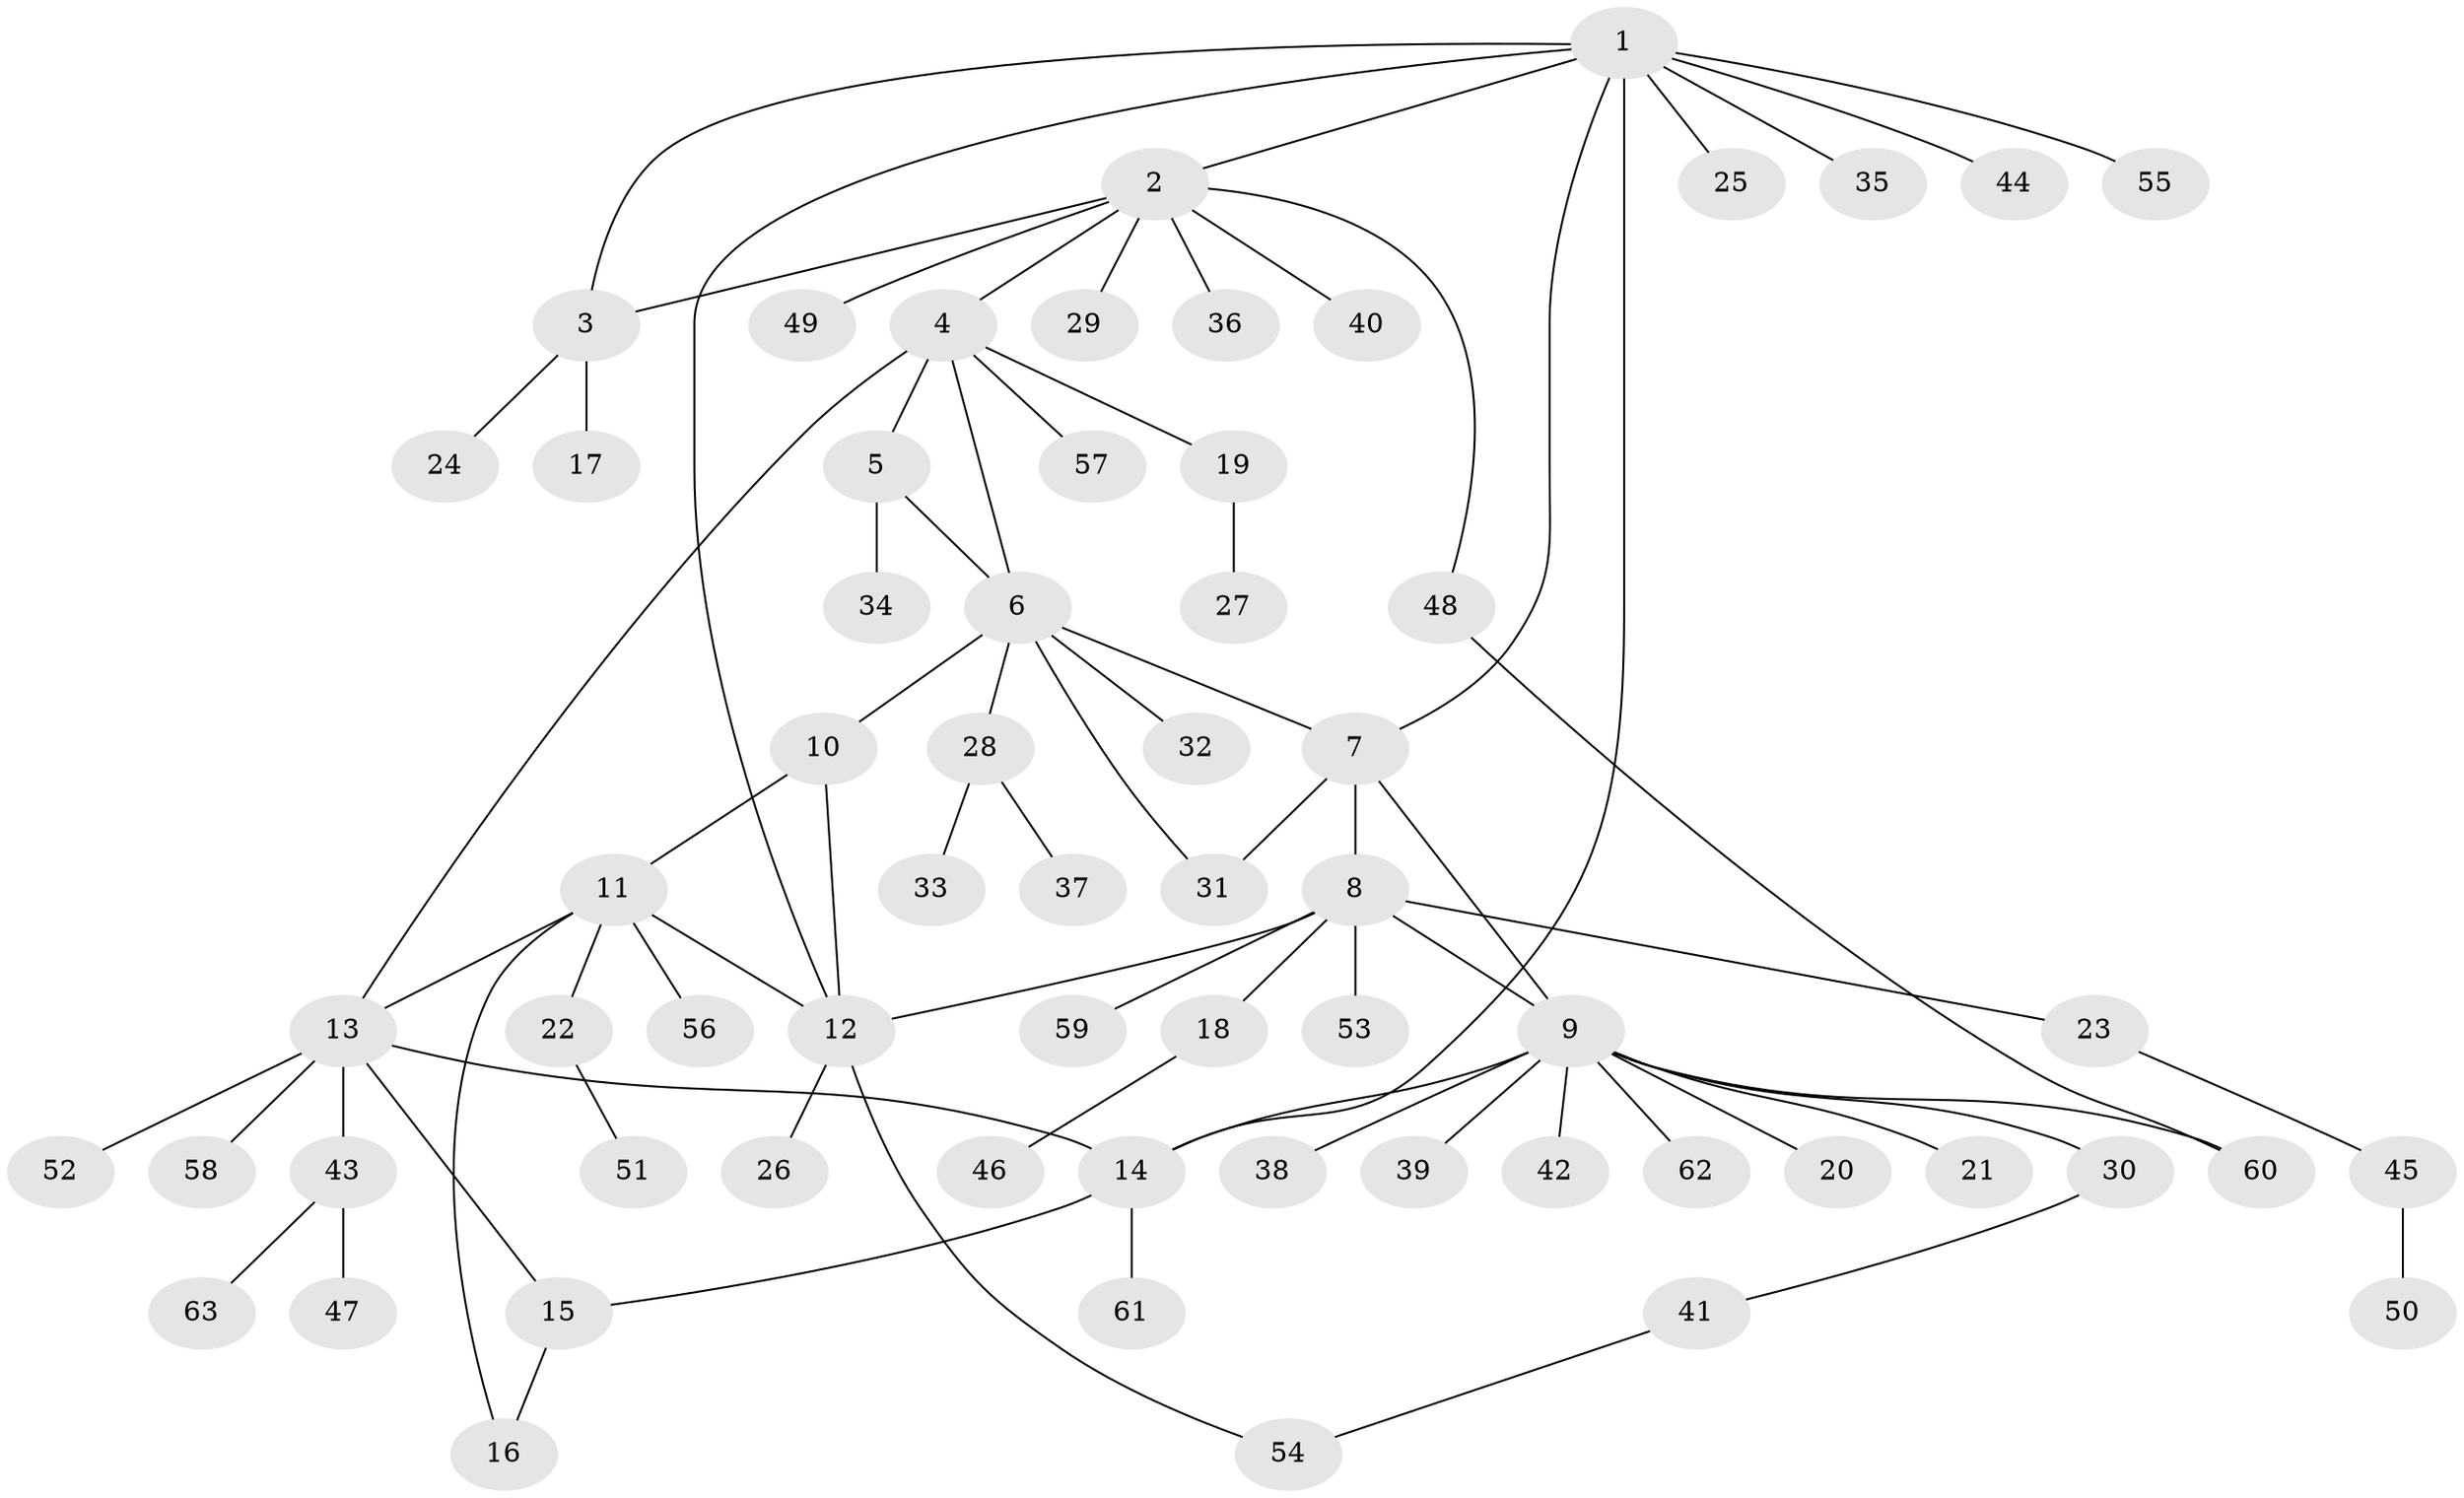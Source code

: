 // coarse degree distribution, {3: 0.08888888888888889, 6: 0.08888888888888889, 1: 0.5111111111111111, 5: 0.044444444444444446, 2: 0.15555555555555556, 4: 0.044444444444444446, 10: 0.022222222222222223, 7: 0.022222222222222223, 8: 0.022222222222222223}
// Generated by graph-tools (version 1.1) at 2025/37/03/04/25 23:37:30]
// undirected, 63 vertices, 77 edges
graph export_dot {
  node [color=gray90,style=filled];
  1;
  2;
  3;
  4;
  5;
  6;
  7;
  8;
  9;
  10;
  11;
  12;
  13;
  14;
  15;
  16;
  17;
  18;
  19;
  20;
  21;
  22;
  23;
  24;
  25;
  26;
  27;
  28;
  29;
  30;
  31;
  32;
  33;
  34;
  35;
  36;
  37;
  38;
  39;
  40;
  41;
  42;
  43;
  44;
  45;
  46;
  47;
  48;
  49;
  50;
  51;
  52;
  53;
  54;
  55;
  56;
  57;
  58;
  59;
  60;
  61;
  62;
  63;
  1 -- 2;
  1 -- 3;
  1 -- 7;
  1 -- 12;
  1 -- 14;
  1 -- 25;
  1 -- 35;
  1 -- 44;
  1 -- 55;
  2 -- 3;
  2 -- 4;
  2 -- 29;
  2 -- 36;
  2 -- 40;
  2 -- 48;
  2 -- 49;
  3 -- 17;
  3 -- 24;
  4 -- 5;
  4 -- 6;
  4 -- 13;
  4 -- 19;
  4 -- 57;
  5 -- 6;
  5 -- 34;
  6 -- 7;
  6 -- 10;
  6 -- 28;
  6 -- 31;
  6 -- 32;
  7 -- 8;
  7 -- 9;
  7 -- 31;
  8 -- 9;
  8 -- 12;
  8 -- 18;
  8 -- 23;
  8 -- 53;
  8 -- 59;
  9 -- 14;
  9 -- 20;
  9 -- 21;
  9 -- 30;
  9 -- 38;
  9 -- 39;
  9 -- 42;
  9 -- 60;
  9 -- 62;
  10 -- 11;
  10 -- 12;
  11 -- 12;
  11 -- 13;
  11 -- 16;
  11 -- 22;
  11 -- 56;
  12 -- 26;
  12 -- 54;
  13 -- 14;
  13 -- 15;
  13 -- 43;
  13 -- 52;
  13 -- 58;
  14 -- 15;
  14 -- 61;
  15 -- 16;
  18 -- 46;
  19 -- 27;
  22 -- 51;
  23 -- 45;
  28 -- 33;
  28 -- 37;
  30 -- 41;
  41 -- 54;
  43 -- 47;
  43 -- 63;
  45 -- 50;
  48 -- 60;
}
